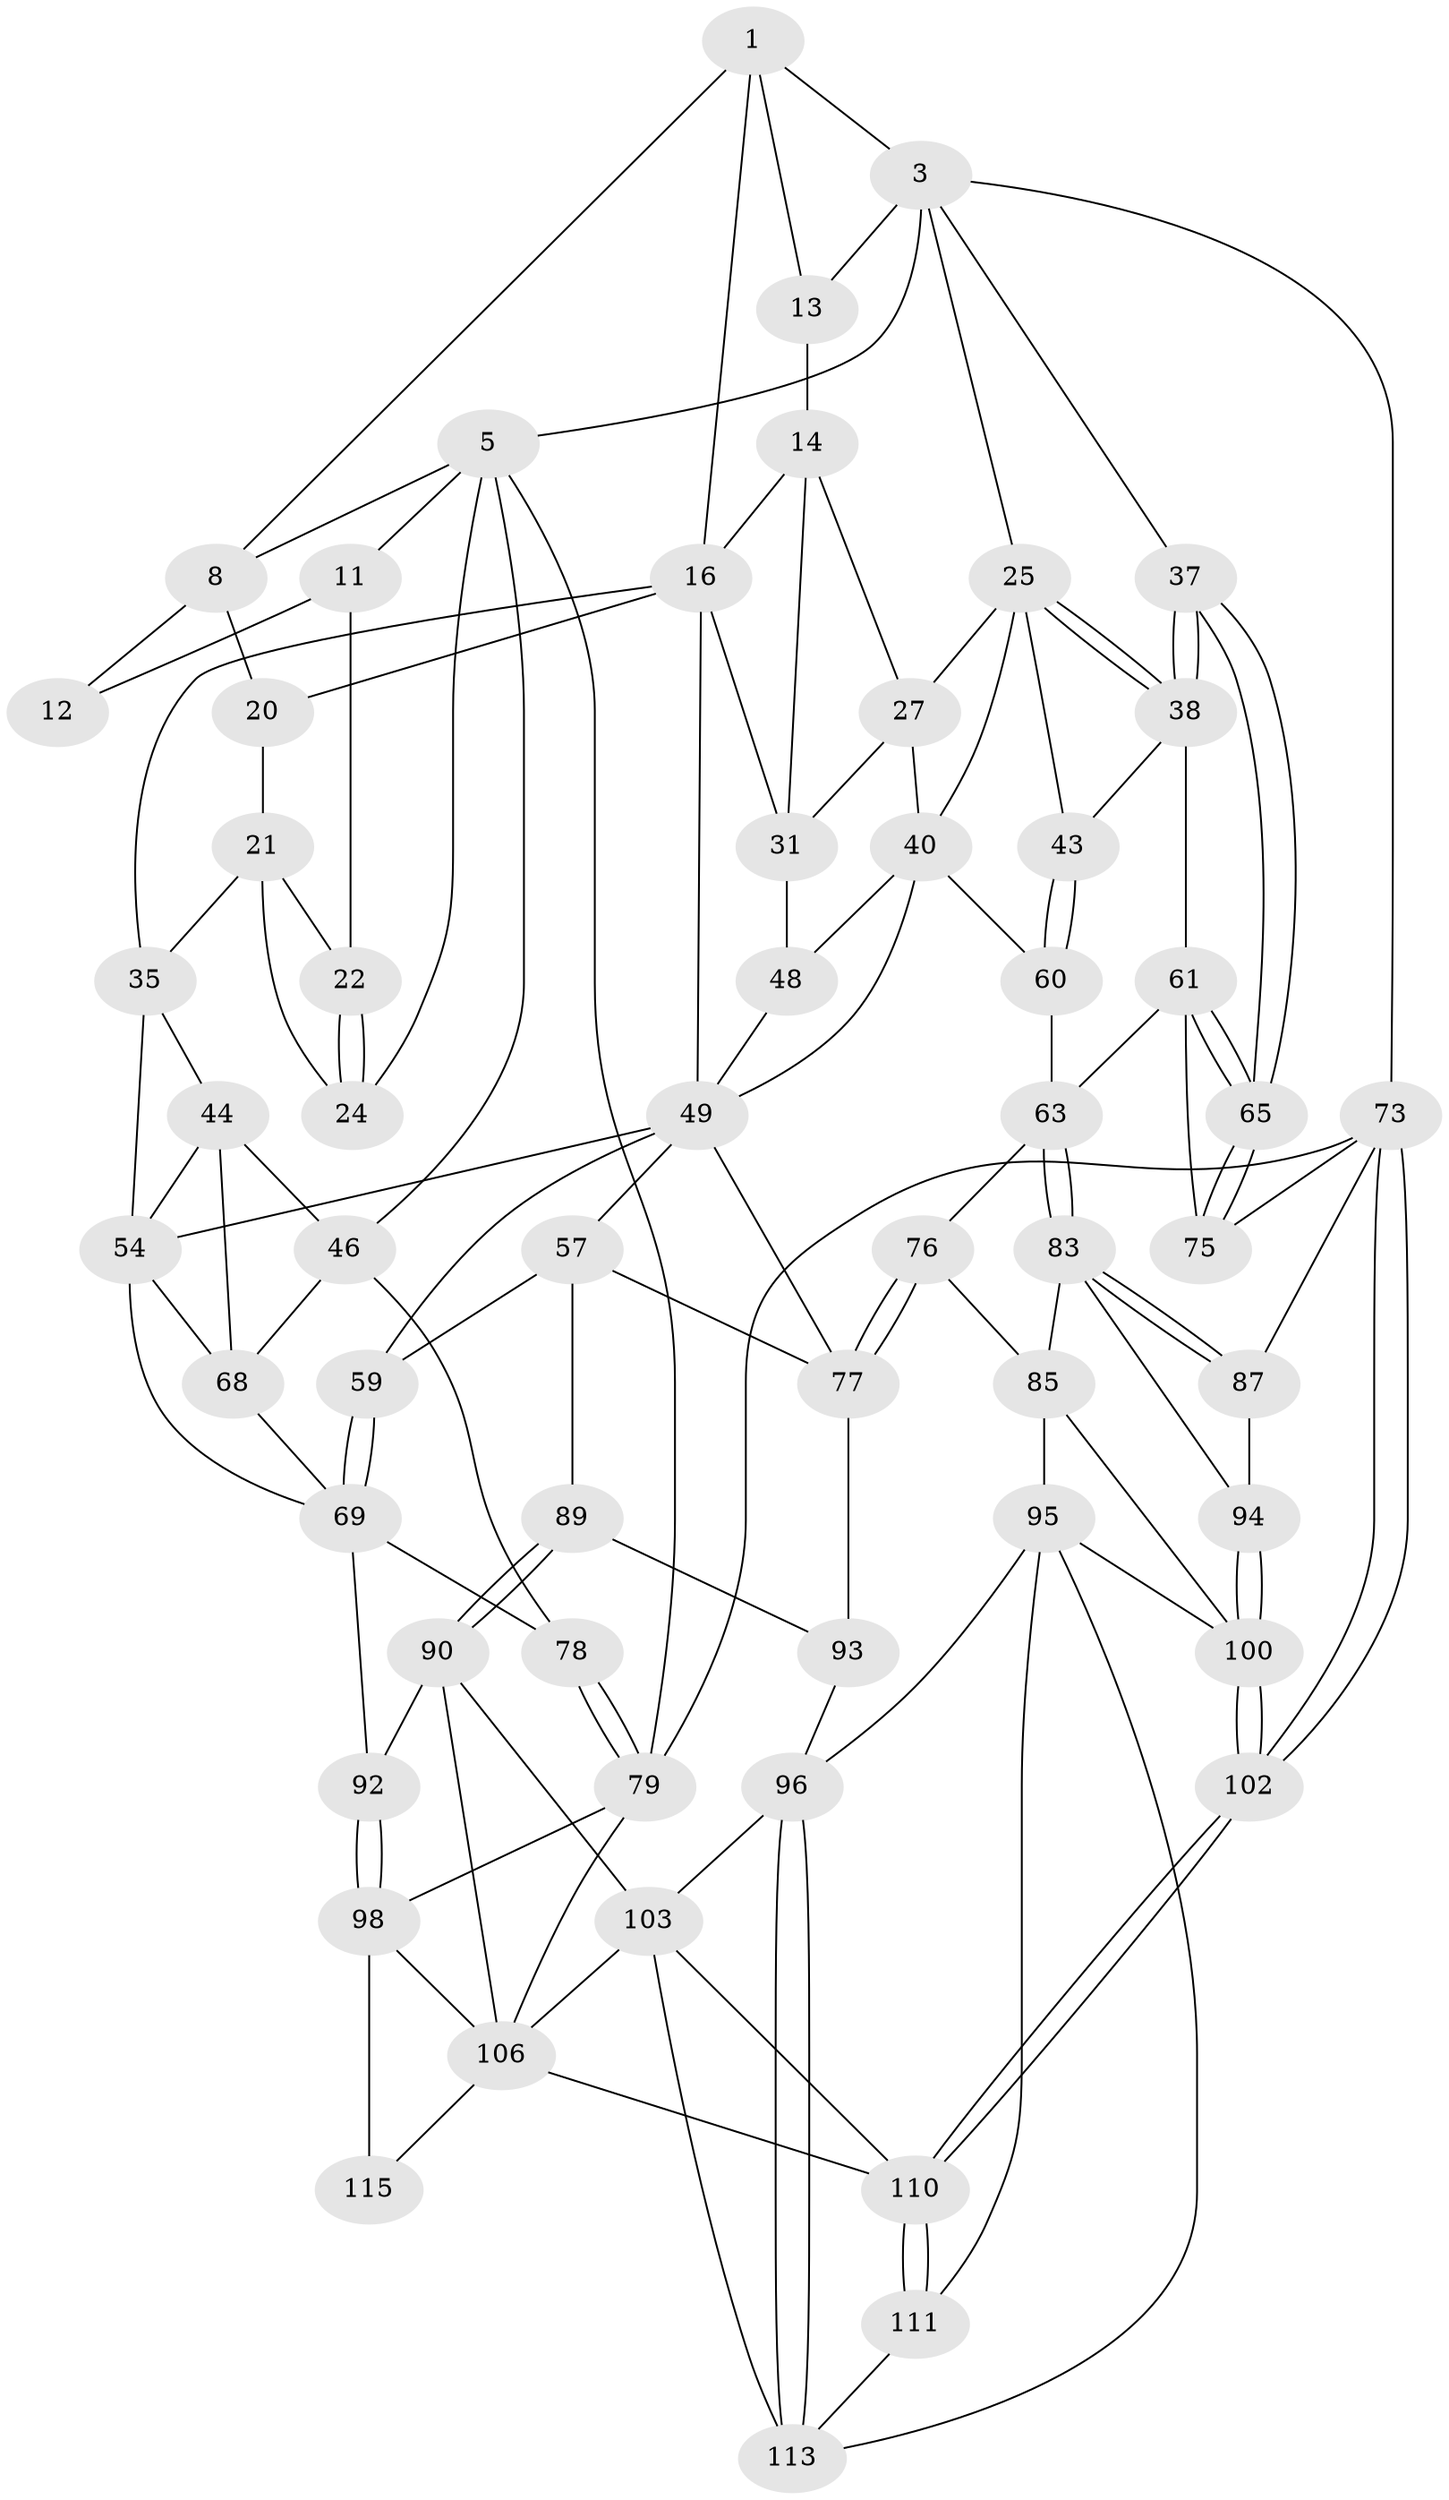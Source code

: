 // original degree distribution, {3: 0.01694915254237288, 4: 0.2457627118644068, 6: 0.2288135593220339, 5: 0.5084745762711864}
// Generated by graph-tools (version 1.1) at 2025/17/03/09/25 04:17:23]
// undirected, 59 vertices, 135 edges
graph export_dot {
graph [start="1"]
  node [color=gray90,style=filled];
  1 [pos="+0.4960118289191704+0",super="+2+7"];
  3 [pos="+0.674601535800436+0",super="+4+17"];
  5 [pos="+0+0",super="+10+6"];
  8 [pos="+0.35263371581705133+0.14793693993098153",super="+19+9"];
  11 [pos="+0.05138786013703658+0.08448372359415218"];
  12 [pos="+0.126595163497067+0.06451217763760043"];
  13 [pos="+0.5743964988915078+0.0921314072654262"];
  14 [pos="+0.5734519698905659+0.0933716152909433",super="+15"];
  16 [pos="+0.3947198524311603+0.17867256669706882",super="+32"];
  20 [pos="+0.16933646869513114+0.2015088405478826"];
  21 [pos="+0.08826442816701092+0.2175386965828599",super="+28"];
  22 [pos="+0.05077928369034042+0.10068930443669706"];
  24 [pos="+0+0.2538405301086085"];
  25 [pos="+0.7946047823565422+0.23143120160211975",super="+26"];
  27 [pos="+0.6173729189419804+0.2248574006035199",super="+30"];
  31 [pos="+0.5518537144693813+0.3136091915053532",super="+41"];
  35 [pos="+0.17748218572270402+0.3477244048826063",super="+36"];
  37 [pos="+1+0.2079754674400563"];
  38 [pos="+0.8455868153413966+0.3423824800071592",super="+42"];
  40 [pos="+0.6334172890715812+0.37491163155623486",super="+51"];
  43 [pos="+0.7968756533062166+0.381743967660871"];
  44 [pos="+0.027637213505837147+0.4245584061802785",super="+45"];
  46 [pos="+0+0.5073918920497661",super="+47"];
  48 [pos="+0.4561527078316423+0.39582143408893455"];
  49 [pos="+0.39113968416807265+0.40199768075278325",super="+56+50"];
  54 [pos="+0.19093369810521033+0.41200434105569783",super="+67+55"];
  57 [pos="+0.34613171251270863+0.5539751447747463",super="+82+58"];
  59 [pos="+0.2580021693079018+0.5502149595455406"];
  60 [pos="+0.6823940435966662+0.4616513573962161"];
  61 [pos="+0.8422693167593096+0.3587158938310694",super="+62"];
  63 [pos="+0.7373817101361035+0.5636062799846967",super="+64"];
  65 [pos="+1+0.4967271411033015"];
  68 [pos="+0.06542256947900134+0.46145891346076584",super="+72"];
  69 [pos="+0.1987412563293433+0.6019415936756295",super="+70"];
  73 [pos="+1+1",super="+74"];
  75 [pos="+1+0.6311708394056825"];
  76 [pos="+0.5794453742628229+0.6293588435271711"];
  77 [pos="+0.5616121479013436+0.6228468318711666",super="+81"];
  78 [pos="+0+0.525970800463817"];
  79 [pos="+0+0.7366905923105206",super="+80"];
  83 [pos="+0.767064636412185+0.64834943191201",super="+84"];
  85 [pos="+0.691255447237157+0.7525497249819777",super="+86"];
  87 [pos="+0.9154165934265612+0.6964642936126929"];
  89 [pos="+0.3355714671377907+0.7477727328493595"];
  90 [pos="+0.3228296329254489+0.7584957790093786",super="+91"];
  92 [pos="+0.1551416014089516+0.7117142659193734"];
  93 [pos="+0.43545320441120783+0.74571294131444"];
  94 [pos="+0.8104422719372537+0.7531907034661937"];
  95 [pos="+0.5850351522337083+0.7539221357184889",super="+107"];
  96 [pos="+0.5584558436808718+0.7916745494457089",super="+97"];
  98 [pos="+0.13828234174441217+0.7294684202600755",super="+109+99"];
  100 [pos="+0.7881045376821547+0.8131823569971116",super="+101"];
  102 [pos="+1+1"];
  103 [pos="+0.4008548520333504+0.8733132423202341",super="+104"];
  106 [pos="+0.29360390499280303+0.9502242355450847",super="+108"];
  110 [pos="+0.6724129546462442+1",super="+116"];
  111 [pos="+0.6641227000384692+1"];
  113 [pos="+0.5766311818068154+0.8910991774946367",super="+114"];
  115 [pos="+0.09149994936158487+0.9191236285326947"];
  1 -- 3;
  1 -- 13;
  1 -- 8;
  1 -- 16;
  3 -- 73;
  3 -- 5;
  3 -- 37;
  3 -- 25;
  3 -- 13;
  5 -- 24;
  5 -- 11;
  5 -- 8;
  5 -- 79;
  5 -- 46;
  8 -- 12 [weight=2];
  8 -- 20;
  11 -- 12;
  11 -- 22;
  13 -- 14;
  14 -- 27;
  14 -- 16;
  14 -- 31;
  16 -- 35;
  16 -- 20;
  16 -- 49;
  16 -- 31;
  20 -- 21;
  21 -- 22;
  21 -- 24;
  21 -- 35;
  22 -- 24;
  22 -- 24;
  25 -- 38;
  25 -- 38;
  25 -- 40;
  25 -- 43;
  25 -- 27;
  27 -- 40;
  27 -- 31;
  31 -- 48;
  35 -- 44;
  35 -- 54;
  37 -- 38;
  37 -- 38;
  37 -- 65;
  37 -- 65;
  38 -- 43;
  38 -- 61;
  40 -- 49;
  40 -- 48;
  40 -- 60;
  43 -- 60;
  43 -- 60;
  44 -- 46;
  44 -- 68;
  44 -- 54;
  46 -- 68;
  46 -- 78;
  48 -- 49;
  49 -- 77;
  49 -- 57;
  49 -- 59;
  49 -- 54;
  54 -- 68;
  54 -- 69;
  57 -- 77;
  57 -- 89;
  57 -- 59;
  59 -- 69;
  59 -- 69;
  60 -- 63;
  61 -- 65;
  61 -- 65;
  61 -- 75;
  61 -- 63;
  63 -- 83;
  63 -- 83;
  63 -- 76;
  65 -- 75;
  65 -- 75;
  68 -- 69;
  69 -- 78;
  69 -- 92;
  73 -- 102;
  73 -- 102;
  73 -- 75;
  73 -- 87;
  73 -- 79;
  76 -- 77;
  76 -- 77;
  76 -- 85;
  77 -- 93;
  78 -- 79;
  78 -- 79;
  79 -- 98;
  79 -- 106;
  83 -- 87;
  83 -- 87;
  83 -- 85;
  83 -- 94;
  85 -- 95;
  85 -- 100;
  87 -- 94;
  89 -- 90;
  89 -- 90;
  89 -- 93;
  90 -- 92;
  90 -- 106;
  90 -- 103;
  92 -- 98;
  92 -- 98;
  93 -- 96;
  94 -- 100;
  94 -- 100;
  95 -- 96;
  95 -- 113;
  95 -- 100;
  95 -- 111;
  96 -- 113;
  96 -- 113;
  96 -- 103;
  98 -- 115 [weight=2];
  98 -- 106;
  100 -- 102;
  100 -- 102;
  102 -- 110;
  102 -- 110;
  103 -- 113;
  103 -- 110;
  103 -- 106;
  106 -- 115;
  106 -- 110;
  110 -- 111;
  110 -- 111;
  111 -- 113;
}
